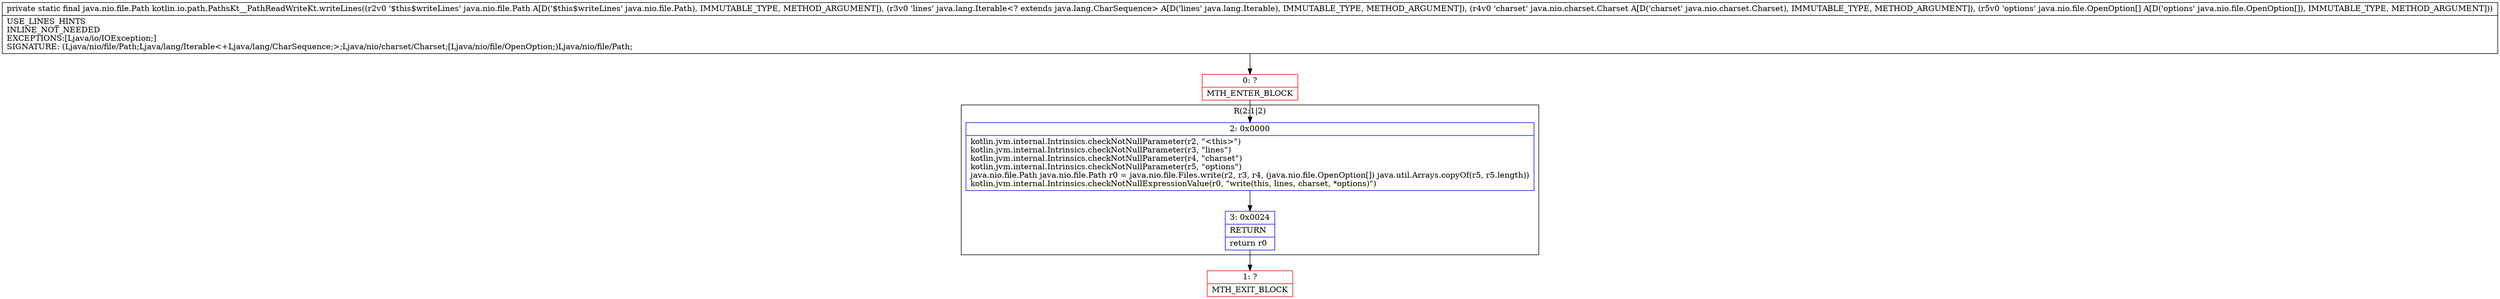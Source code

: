 digraph "CFG forkotlin.io.path.PathsKt__PathReadWriteKt.writeLines(Ljava\/nio\/file\/Path;Ljava\/lang\/Iterable;Ljava\/nio\/charset\/Charset;[Ljava\/nio\/file\/OpenOption;)Ljava\/nio\/file\/Path;" {
subgraph cluster_Region_1669583693 {
label = "R(2:1|2)";
node [shape=record,color=blue];
Node_2 [shape=record,label="{2\:\ 0x0000|kotlin.jvm.internal.Intrinsics.checkNotNullParameter(r2, \"\<this\>\")\lkotlin.jvm.internal.Intrinsics.checkNotNullParameter(r3, \"lines\")\lkotlin.jvm.internal.Intrinsics.checkNotNullParameter(r4, \"charset\")\lkotlin.jvm.internal.Intrinsics.checkNotNullParameter(r5, \"options\")\ljava.nio.file.Path java.nio.file.Path r0 = java.nio.file.Files.write(r2, r3, r4, (java.nio.file.OpenOption[]) java.util.Arrays.copyOf(r5, r5.length))\lkotlin.jvm.internal.Intrinsics.checkNotNullExpressionValue(r0, \"write(this, lines, charset, *options)\")\l}"];
Node_3 [shape=record,label="{3\:\ 0x0024|RETURN\l|return r0\l}"];
}
Node_0 [shape=record,color=red,label="{0\:\ ?|MTH_ENTER_BLOCK\l}"];
Node_1 [shape=record,color=red,label="{1\:\ ?|MTH_EXIT_BLOCK\l}"];
MethodNode[shape=record,label="{private static final java.nio.file.Path kotlin.io.path.PathsKt__PathReadWriteKt.writeLines((r2v0 '$this$writeLines' java.nio.file.Path A[D('$this$writeLines' java.nio.file.Path), IMMUTABLE_TYPE, METHOD_ARGUMENT]), (r3v0 'lines' java.lang.Iterable\<? extends java.lang.CharSequence\> A[D('lines' java.lang.Iterable), IMMUTABLE_TYPE, METHOD_ARGUMENT]), (r4v0 'charset' java.nio.charset.Charset A[D('charset' java.nio.charset.Charset), IMMUTABLE_TYPE, METHOD_ARGUMENT]), (r5v0 'options' java.nio.file.OpenOption[] A[D('options' java.nio.file.OpenOption[]), IMMUTABLE_TYPE, METHOD_ARGUMENT]))  | USE_LINES_HINTS\lINLINE_NOT_NEEDED\lEXCEPTIONS:[Ljava\/io\/IOException;]\lSIGNATURE: (Ljava\/nio\/file\/Path;Ljava\/lang\/Iterable\<+Ljava\/lang\/CharSequence;\>;Ljava\/nio\/charset\/Charset;[Ljava\/nio\/file\/OpenOption;)Ljava\/nio\/file\/Path;\l}"];
MethodNode -> Node_0;Node_2 -> Node_3;
Node_3 -> Node_1;
Node_0 -> Node_2;
}

